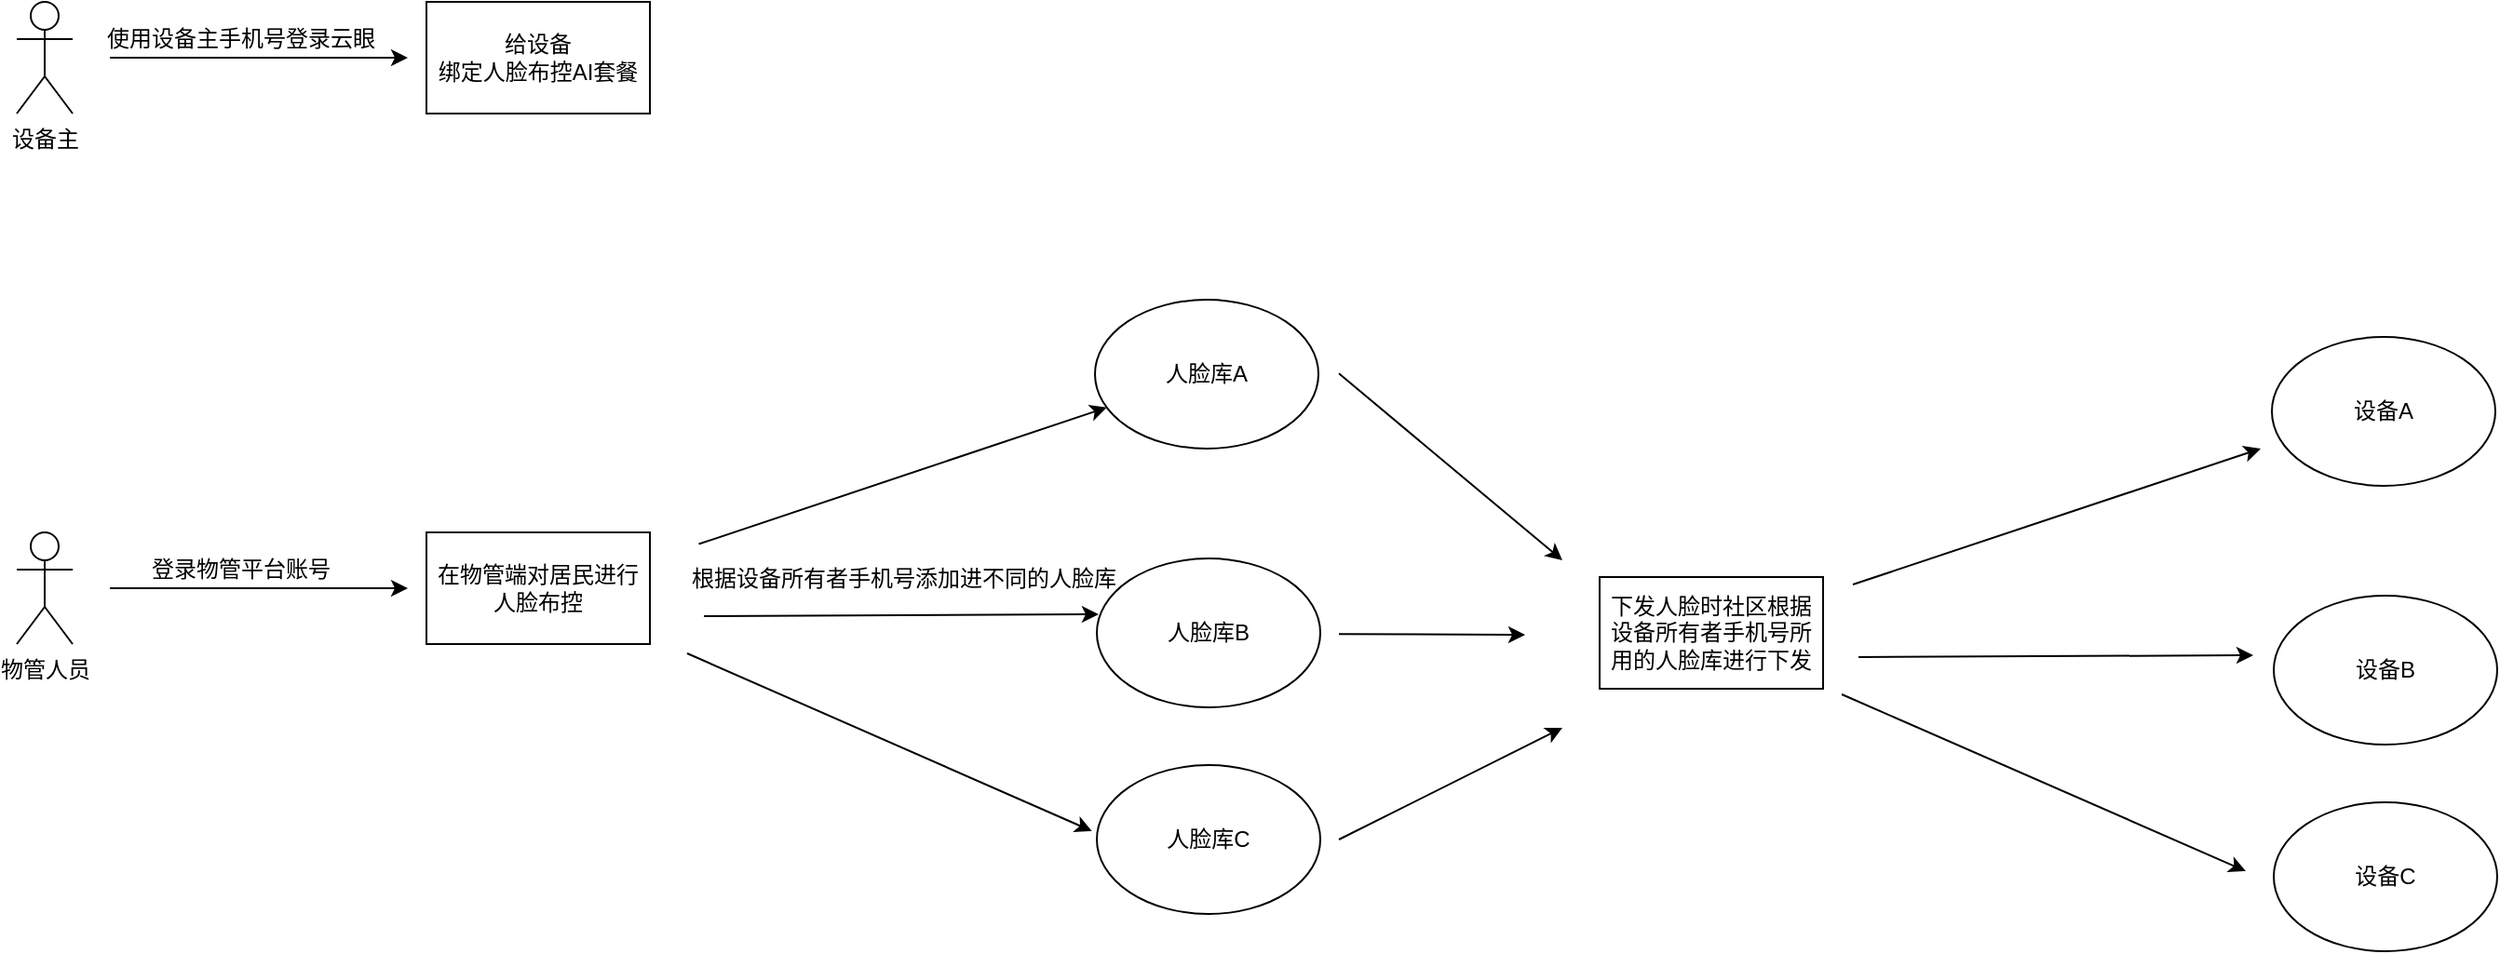 <mxfile version="21.0.2" type="github">
  <diagram name="第 1 页" id="nAYPDop7Be8obEd-UhYW">
    <mxGraphModel dx="1674" dy="764" grid="1" gridSize="10" guides="1" tooltips="1" connect="1" arrows="1" fold="1" page="1" pageScale="1" pageWidth="827" pageHeight="1169" math="0" shadow="0">
      <root>
        <mxCell id="0" />
        <mxCell id="1" parent="0" />
        <mxCell id="hSgOfB5KBNhKDp7j3zVt-2" value="设备主" style="shape=umlActor;verticalLabelPosition=bottom;verticalAlign=top;html=1;outlineConnect=0;" vertex="1" parent="1">
          <mxGeometry x="30" y="260" width="30" height="60" as="geometry" />
        </mxCell>
        <mxCell id="hSgOfB5KBNhKDp7j3zVt-3" value="" style="endArrow=classic;html=1;rounded=0;" edge="1" parent="1">
          <mxGeometry width="50" height="50" relative="1" as="geometry">
            <mxPoint x="80" y="290" as="sourcePoint" />
            <mxPoint x="240" y="290" as="targetPoint" />
          </mxGeometry>
        </mxCell>
        <mxCell id="hSgOfB5KBNhKDp7j3zVt-4" value="使用设备主手机号登录云眼" style="text;html=1;align=center;verticalAlign=middle;resizable=0;points=[];autosize=1;strokeColor=none;fillColor=none;" vertex="1" parent="1">
          <mxGeometry x="65" y="265" width="170" height="30" as="geometry" />
        </mxCell>
        <mxCell id="hSgOfB5KBNhKDp7j3zVt-7" value="物管人员" style="shape=umlActor;verticalLabelPosition=bottom;verticalAlign=top;html=1;outlineConnect=0;" vertex="1" parent="1">
          <mxGeometry x="30" y="545" width="30" height="60" as="geometry" />
        </mxCell>
        <mxCell id="hSgOfB5KBNhKDp7j3zVt-8" value="" style="endArrow=classic;html=1;rounded=0;" edge="1" parent="1">
          <mxGeometry width="50" height="50" relative="1" as="geometry">
            <mxPoint x="80" y="575" as="sourcePoint" />
            <mxPoint x="240" y="575" as="targetPoint" />
          </mxGeometry>
        </mxCell>
        <mxCell id="hSgOfB5KBNhKDp7j3zVt-9" value="登录物管平台账号" style="text;html=1;align=center;verticalAlign=middle;resizable=0;points=[];autosize=1;strokeColor=none;fillColor=none;" vertex="1" parent="1">
          <mxGeometry x="90" y="550" width="120" height="30" as="geometry" />
        </mxCell>
        <mxCell id="hSgOfB5KBNhKDp7j3zVt-10" value="人脸库A" style="ellipse;whiteSpace=wrap;html=1;" vertex="1" parent="1">
          <mxGeometry x="609" y="420" width="120" height="80" as="geometry" />
        </mxCell>
        <mxCell id="hSgOfB5KBNhKDp7j3zVt-11" value="" style="endArrow=classic;html=1;rounded=0;exitX=0.061;exitY=-0.124;exitDx=0;exitDy=0;exitPerimeter=0;" edge="1" parent="1" source="hSgOfB5KBNhKDp7j3zVt-18" target="hSgOfB5KBNhKDp7j3zVt-10">
          <mxGeometry width="50" height="50" relative="1" as="geometry">
            <mxPoint x="400" y="574.66" as="sourcePoint" />
            <mxPoint x="596" y="575" as="targetPoint" />
          </mxGeometry>
        </mxCell>
        <mxCell id="hSgOfB5KBNhKDp7j3zVt-14" value="" style="endArrow=classic;html=1;rounded=0;entryX=0.008;entryY=0.375;entryDx=0;entryDy=0;entryPerimeter=0;" edge="1" parent="1" target="hSgOfB5KBNhKDp7j3zVt-15">
          <mxGeometry width="50" height="50" relative="1" as="geometry">
            <mxPoint x="399" y="590" as="sourcePoint" />
            <mxPoint x="529" y="590" as="targetPoint" />
          </mxGeometry>
        </mxCell>
        <mxCell id="hSgOfB5KBNhKDp7j3zVt-15" value="人脸库B" style="ellipse;whiteSpace=wrap;html=1;" vertex="1" parent="1">
          <mxGeometry x="610" y="559" width="120" height="80" as="geometry" />
        </mxCell>
        <mxCell id="hSgOfB5KBNhKDp7j3zVt-16" value="" style="endArrow=classic;html=1;rounded=0;entryX=-0.022;entryY=0.443;entryDx=0;entryDy=0;entryPerimeter=0;" edge="1" parent="1" target="hSgOfB5KBNhKDp7j3zVt-17">
          <mxGeometry width="50" height="50" relative="1" as="geometry">
            <mxPoint x="390" y="610" as="sourcePoint" />
            <mxPoint x="600" y="700" as="targetPoint" />
          </mxGeometry>
        </mxCell>
        <mxCell id="hSgOfB5KBNhKDp7j3zVt-17" value="人脸库C" style="ellipse;whiteSpace=wrap;html=1;" vertex="1" parent="1">
          <mxGeometry x="610" y="670" width="120" height="80" as="geometry" />
        </mxCell>
        <mxCell id="hSgOfB5KBNhKDp7j3zVt-18" value="根据设备所有者手机号添加进不同的人脸库" style="text;html=1;align=center;verticalAlign=middle;resizable=0;points=[];autosize=1;strokeColor=none;fillColor=none;" vertex="1" parent="1">
          <mxGeometry x="381" y="555" width="250" height="30" as="geometry" />
        </mxCell>
        <mxCell id="hSgOfB5KBNhKDp7j3zVt-19" value="" style="endArrow=classic;html=1;rounded=0;" edge="1" parent="1">
          <mxGeometry width="50" height="50" relative="1" as="geometry">
            <mxPoint x="740" y="459.66" as="sourcePoint" />
            <mxPoint x="860" y="560" as="targetPoint" />
          </mxGeometry>
        </mxCell>
        <mxCell id="hSgOfB5KBNhKDp7j3zVt-22" value="在物管端对居民进行人脸布控" style="rounded=0;whiteSpace=wrap;html=1;" vertex="1" parent="1">
          <mxGeometry x="250" y="545" width="120" height="60" as="geometry" />
        </mxCell>
        <mxCell id="hSgOfB5KBNhKDp7j3zVt-23" value="给设备&lt;br style=&quot;border-color: var(--border-color);&quot;&gt;绑定人脸布控AI套餐" style="rounded=0;whiteSpace=wrap;html=1;" vertex="1" parent="1">
          <mxGeometry x="250" y="260" width="120" height="60" as="geometry" />
        </mxCell>
        <mxCell id="hSgOfB5KBNhKDp7j3zVt-24" value="" style="endArrow=classic;html=1;rounded=0;" edge="1" parent="1">
          <mxGeometry width="50" height="50" relative="1" as="geometry">
            <mxPoint x="740" y="599.66" as="sourcePoint" />
            <mxPoint x="840" y="600" as="targetPoint" />
          </mxGeometry>
        </mxCell>
        <mxCell id="hSgOfB5KBNhKDp7j3zVt-25" value="" style="endArrow=classic;html=1;rounded=0;" edge="1" parent="1">
          <mxGeometry width="50" height="50" relative="1" as="geometry">
            <mxPoint x="740" y="710" as="sourcePoint" />
            <mxPoint x="860" y="650" as="targetPoint" />
          </mxGeometry>
        </mxCell>
        <mxCell id="hSgOfB5KBNhKDp7j3zVt-26" value="下发人脸时社区根据设备所有者手机号所用的人脸库进行下发" style="rounded=0;whiteSpace=wrap;html=1;" vertex="1" parent="1">
          <mxGeometry x="880" y="569" width="120" height="60" as="geometry" />
        </mxCell>
        <mxCell id="hSgOfB5KBNhKDp7j3zVt-27" value="" style="endArrow=classic;html=1;rounded=0;exitX=0.061;exitY=-0.124;exitDx=0;exitDy=0;exitPerimeter=0;" edge="1" parent="1">
          <mxGeometry width="50" height="50" relative="1" as="geometry">
            <mxPoint x="1016" y="573" as="sourcePoint" />
            <mxPoint x="1235" y="500" as="targetPoint" />
          </mxGeometry>
        </mxCell>
        <mxCell id="hSgOfB5KBNhKDp7j3zVt-28" value="" style="endArrow=classic;html=1;rounded=0;entryX=0.008;entryY=0.375;entryDx=0;entryDy=0;entryPerimeter=0;" edge="1" parent="1">
          <mxGeometry width="50" height="50" relative="1" as="geometry">
            <mxPoint x="1019" y="612" as="sourcePoint" />
            <mxPoint x="1231" y="611" as="targetPoint" />
          </mxGeometry>
        </mxCell>
        <mxCell id="hSgOfB5KBNhKDp7j3zVt-29" value="" style="endArrow=classic;html=1;rounded=0;entryX=-0.022;entryY=0.443;entryDx=0;entryDy=0;entryPerimeter=0;" edge="1" parent="1">
          <mxGeometry width="50" height="50" relative="1" as="geometry">
            <mxPoint x="1010" y="632" as="sourcePoint" />
            <mxPoint x="1227" y="727" as="targetPoint" />
          </mxGeometry>
        </mxCell>
        <mxCell id="hSgOfB5KBNhKDp7j3zVt-30" value="设备A" style="ellipse;whiteSpace=wrap;html=1;" vertex="1" parent="1">
          <mxGeometry x="1241" y="440" width="120" height="80" as="geometry" />
        </mxCell>
        <mxCell id="hSgOfB5KBNhKDp7j3zVt-31" value="设备B" style="ellipse;whiteSpace=wrap;html=1;" vertex="1" parent="1">
          <mxGeometry x="1242" y="579" width="120" height="80" as="geometry" />
        </mxCell>
        <mxCell id="hSgOfB5KBNhKDp7j3zVt-32" value="设备C" style="ellipse;whiteSpace=wrap;html=1;" vertex="1" parent="1">
          <mxGeometry x="1242" y="690" width="120" height="80" as="geometry" />
        </mxCell>
      </root>
    </mxGraphModel>
  </diagram>
</mxfile>
